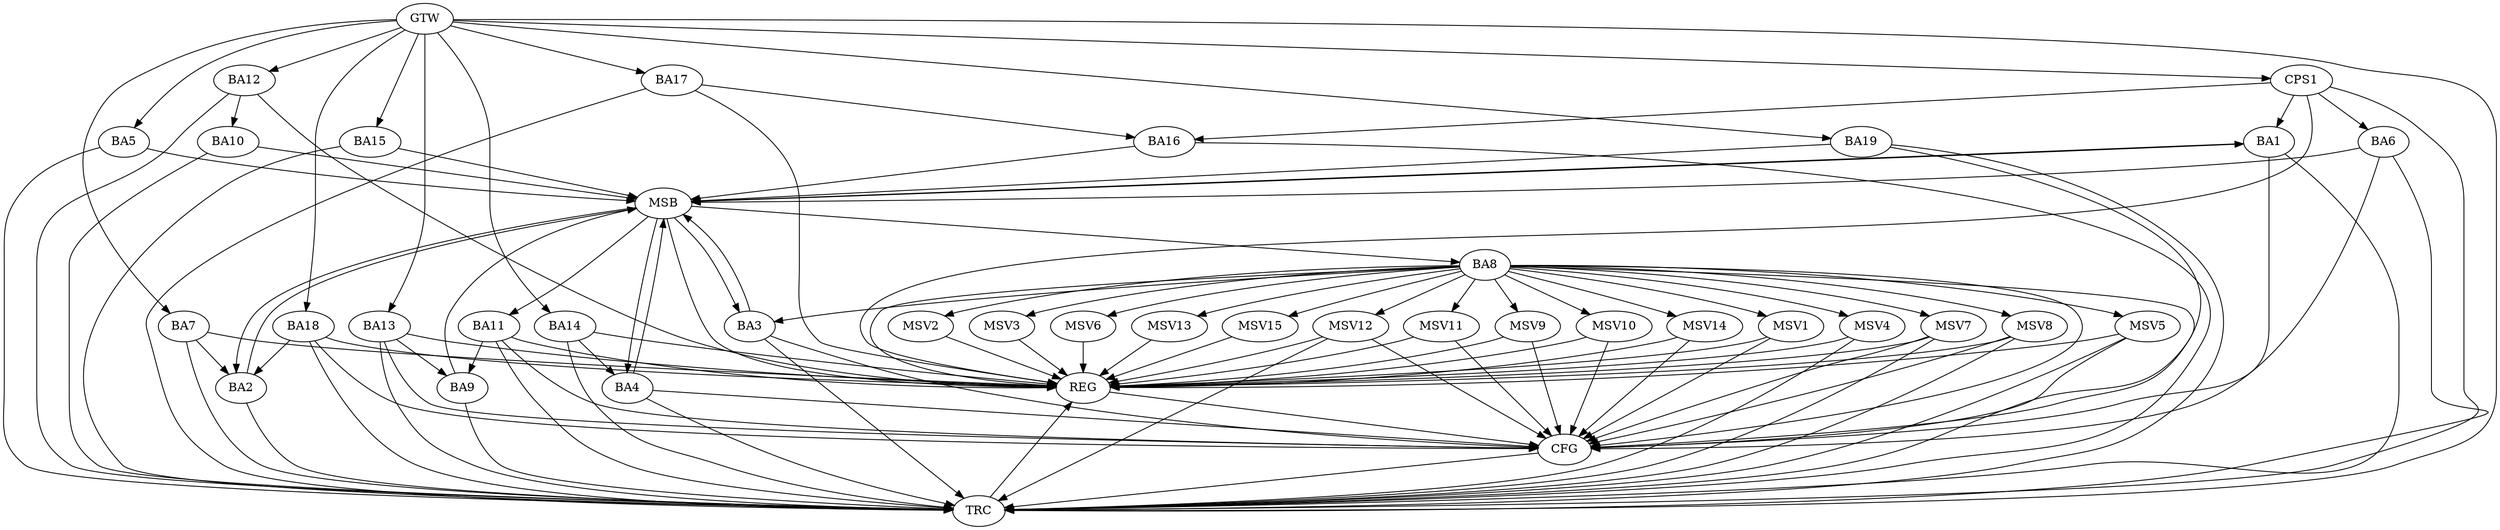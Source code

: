 strict digraph G {
  BA1 [ label="BA1" ];
  BA2 [ label="BA2" ];
  BA3 [ label="BA3" ];
  BA4 [ label="BA4" ];
  BA5 [ label="BA5" ];
  BA6 [ label="BA6" ];
  BA7 [ label="BA7" ];
  BA8 [ label="BA8" ];
  BA9 [ label="BA9" ];
  BA10 [ label="BA10" ];
  BA11 [ label="BA11" ];
  BA12 [ label="BA12" ];
  BA13 [ label="BA13" ];
  BA14 [ label="BA14" ];
  BA15 [ label="BA15" ];
  BA16 [ label="BA16" ];
  BA17 [ label="BA17" ];
  BA18 [ label="BA18" ];
  BA19 [ label="BA19" ];
  CPS1 [ label="CPS1" ];
  GTW [ label="GTW" ];
  REG [ label="REG" ];
  MSB [ label="MSB" ];
  CFG [ label="CFG" ];
  TRC [ label="TRC" ];
  MSV1 [ label="MSV1" ];
  MSV2 [ label="MSV2" ];
  MSV3 [ label="MSV3" ];
  MSV4 [ label="MSV4" ];
  MSV5 [ label="MSV5" ];
  MSV6 [ label="MSV6" ];
  MSV7 [ label="MSV7" ];
  MSV8 [ label="MSV8" ];
  MSV9 [ label="MSV9" ];
  MSV10 [ label="MSV10" ];
  MSV11 [ label="MSV11" ];
  MSV12 [ label="MSV12" ];
  MSV13 [ label="MSV13" ];
  MSV14 [ label="MSV14" ];
  MSV15 [ label="MSV15" ];
  BA7 -> BA2;
  BA8 -> BA3;
  BA11 -> BA9;
  BA12 -> BA10;
  BA13 -> BA9;
  BA14 -> BA4;
  BA17 -> BA16;
  BA18 -> BA2;
  CPS1 -> BA6;
  CPS1 -> BA16;
  CPS1 -> BA1;
  GTW -> BA5;
  GTW -> BA7;
  GTW -> BA12;
  GTW -> BA13;
  GTW -> BA14;
  GTW -> BA15;
  GTW -> BA17;
  GTW -> BA18;
  GTW -> BA19;
  GTW -> CPS1;
  BA7 -> REG;
  BA8 -> REG;
  BA11 -> REG;
  BA12 -> REG;
  BA13 -> REG;
  BA14 -> REG;
  BA17 -> REG;
  BA18 -> REG;
  CPS1 -> REG;
  BA1 -> MSB;
  MSB -> BA2;
  MSB -> REG;
  BA2 -> MSB;
  MSB -> BA1;
  BA3 -> MSB;
  BA4 -> MSB;
  BA5 -> MSB;
  MSB -> BA3;
  BA6 -> MSB;
  BA9 -> MSB;
  BA10 -> MSB;
  MSB -> BA4;
  BA15 -> MSB;
  BA16 -> MSB;
  MSB -> BA11;
  BA19 -> MSB;
  MSB -> BA8;
  BA11 -> CFG;
  BA18 -> CFG;
  BA13 -> CFG;
  BA1 -> CFG;
  BA6 -> CFG;
  BA19 -> CFG;
  BA8 -> CFG;
  BA3 -> CFG;
  BA4 -> CFG;
  REG -> CFG;
  BA1 -> TRC;
  BA2 -> TRC;
  BA3 -> TRC;
  BA4 -> TRC;
  BA5 -> TRC;
  BA6 -> TRC;
  BA7 -> TRC;
  BA8 -> TRC;
  BA9 -> TRC;
  BA10 -> TRC;
  BA11 -> TRC;
  BA12 -> TRC;
  BA13 -> TRC;
  BA14 -> TRC;
  BA15 -> TRC;
  BA16 -> TRC;
  BA17 -> TRC;
  BA18 -> TRC;
  BA19 -> TRC;
  CPS1 -> TRC;
  GTW -> TRC;
  CFG -> TRC;
  TRC -> REG;
  BA8 -> MSV1;
  BA8 -> MSV2;
  MSV1 -> REG;
  MSV1 -> CFG;
  MSV2 -> REG;
  BA8 -> MSV3;
  MSV3 -> REG;
  BA8 -> MSV4;
  BA8 -> MSV5;
  MSV4 -> REG;
  MSV4 -> TRC;
  MSV5 -> REG;
  MSV5 -> TRC;
  MSV5 -> CFG;
  BA8 -> MSV6;
  BA8 -> MSV7;
  MSV6 -> REG;
  MSV7 -> REG;
  MSV7 -> TRC;
  MSV7 -> CFG;
  BA8 -> MSV8;
  MSV8 -> REG;
  MSV8 -> TRC;
  MSV8 -> CFG;
  BA8 -> MSV9;
  BA8 -> MSV10;
  MSV9 -> REG;
  MSV9 -> CFG;
  MSV10 -> REG;
  MSV10 -> CFG;
  BA8 -> MSV11;
  MSV11 -> REG;
  MSV11 -> CFG;
  BA8 -> MSV12;
  MSV12 -> REG;
  MSV12 -> TRC;
  MSV12 -> CFG;
  BA8 -> MSV13;
  BA8 -> MSV14;
  BA8 -> MSV15;
  MSV13 -> REG;
  MSV14 -> REG;
  MSV14 -> CFG;
  MSV15 -> REG;
}
